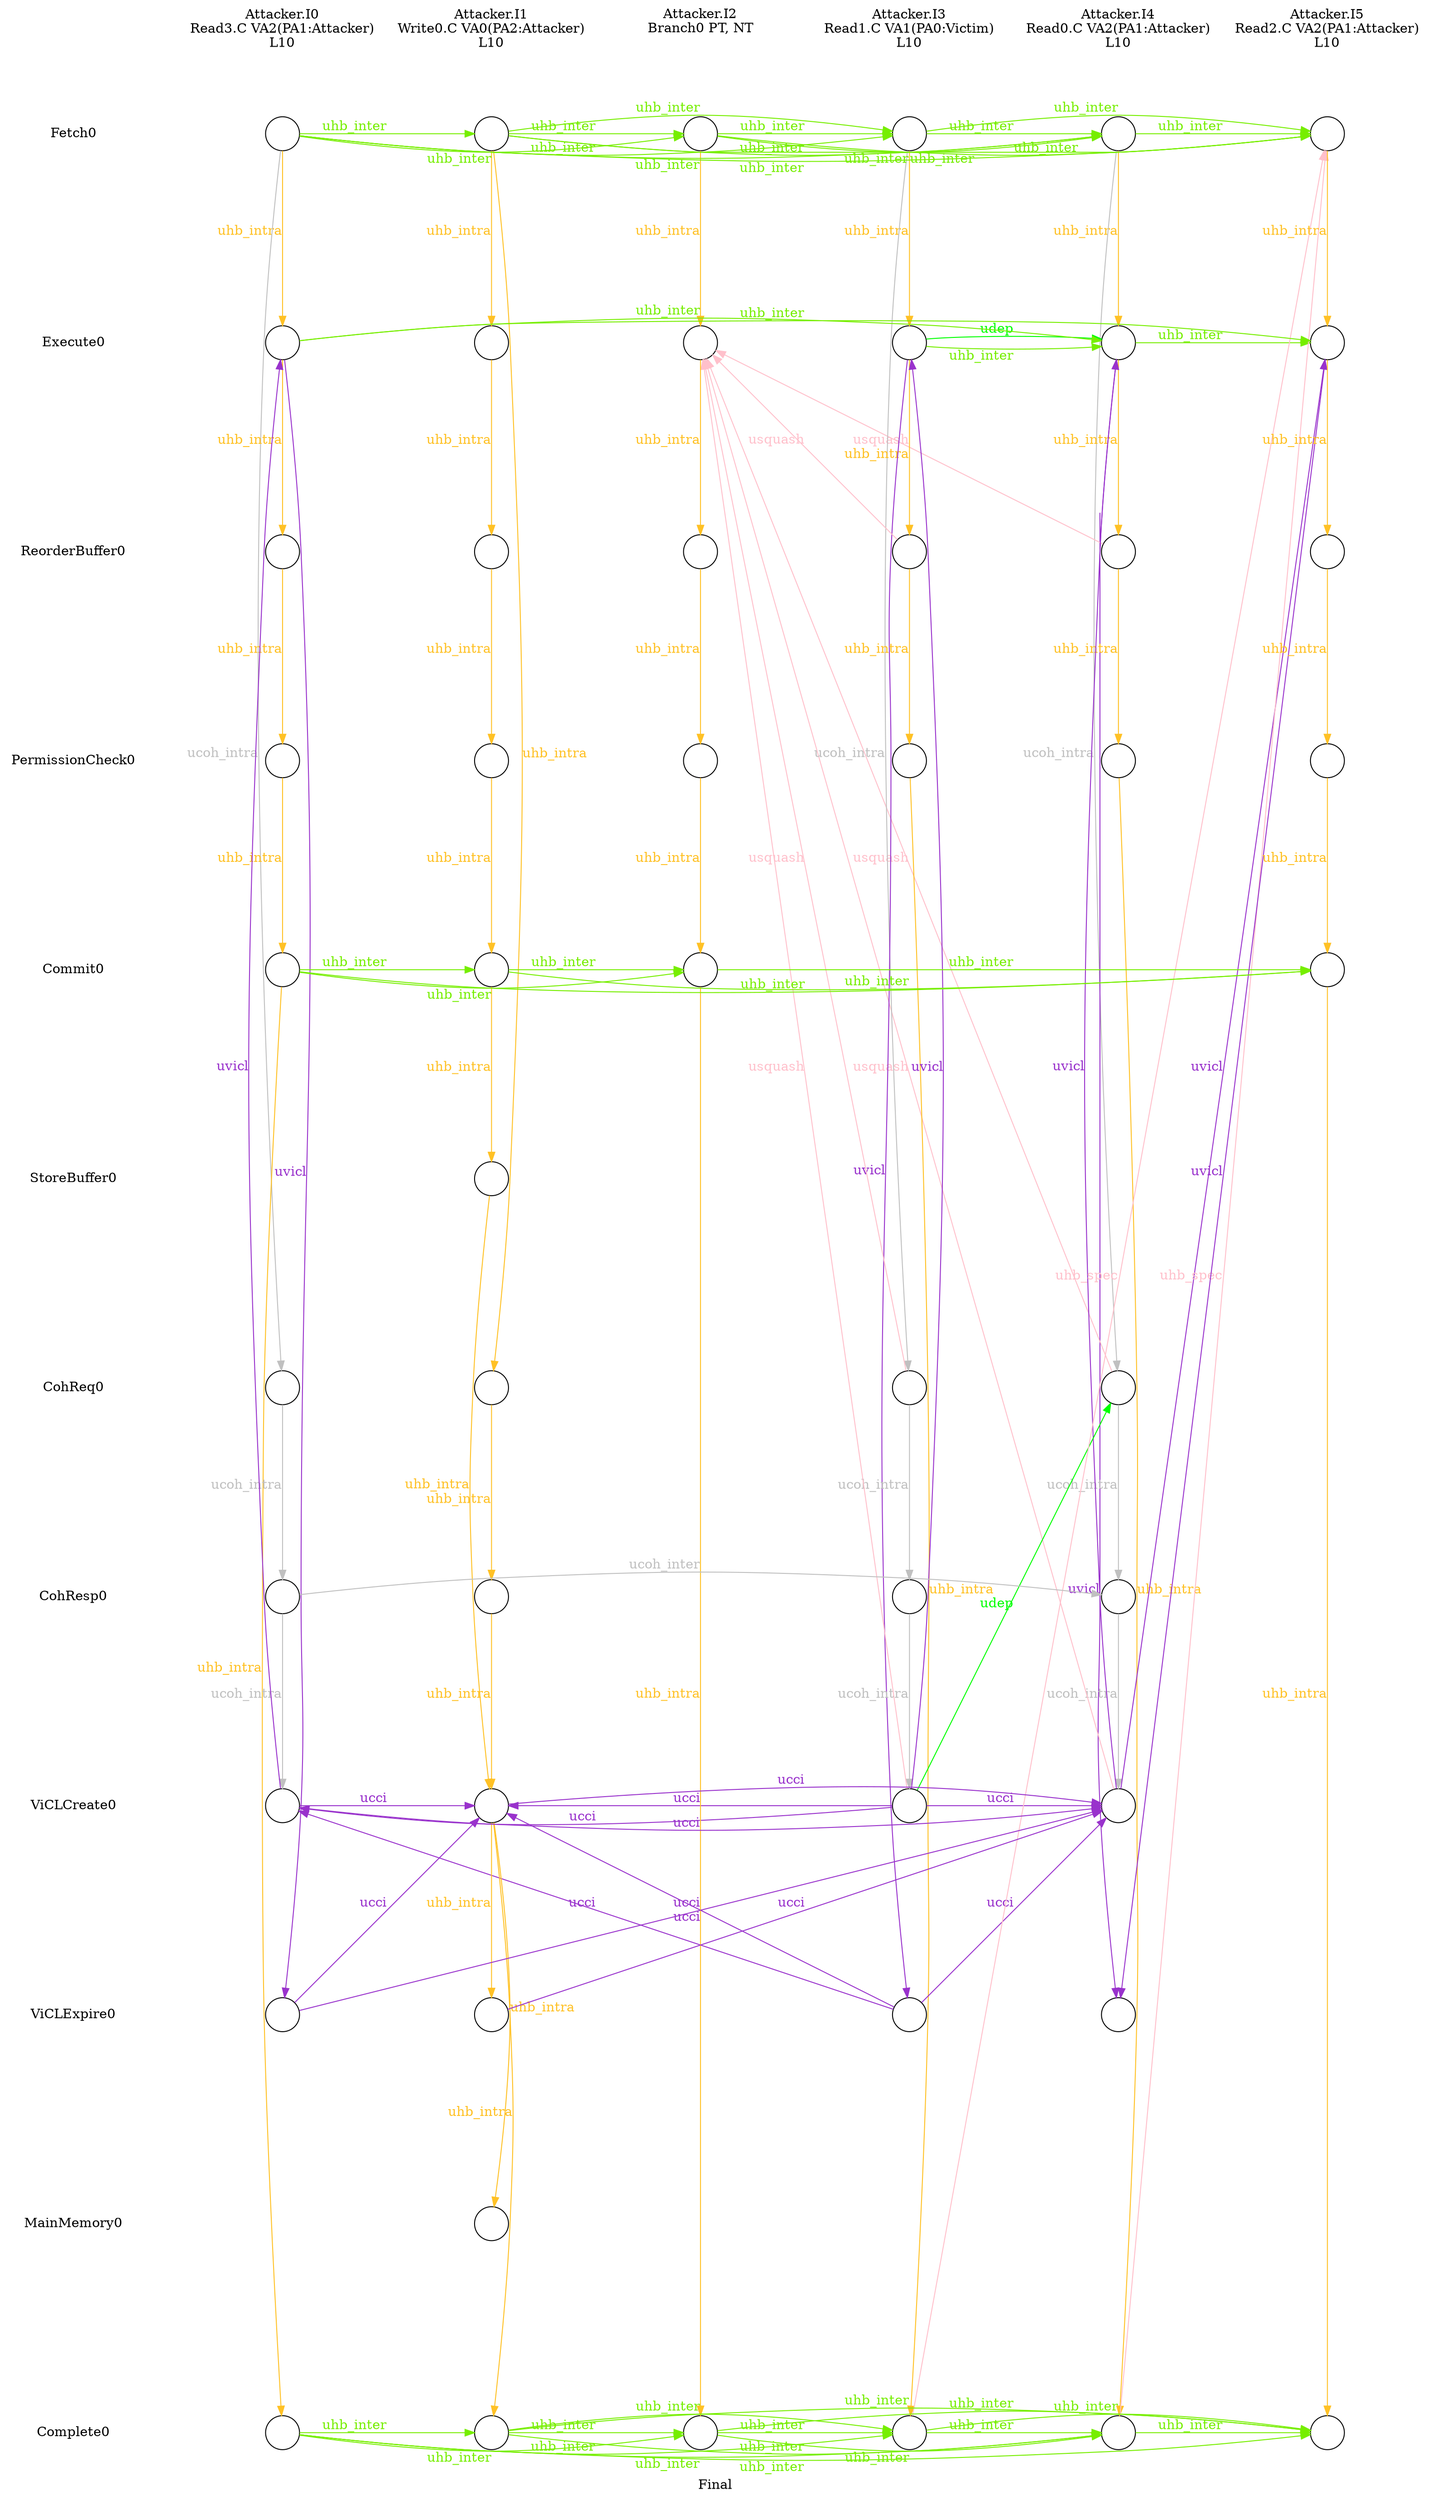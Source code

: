 digraph G {
	layout=neato;
	overlap=scale;
	splines=true;
	label="Final";
	n0_0_label [label="Attacker.I0\nRead3.C VA2(PA1:Attacker)\nL10\n";pos="1,0.5!";shape=none];
	n1_0_label [label="Attacker.I1\nWrite0.C VA0(PA2:Attacker)\nL10\n";pos="2,0.5!";shape=none];
	n2_0_label [label="Attacker.I2\nBranch0 PT, NT\n\n";pos="3,0.5!";shape=none];
	n3_0_label [label="Attacker.I3\nRead1.C VA1(PA0:Victim)\nL10\n";pos="4,0.5!";shape=none];
	n4_0_label [label="Attacker.I4\nRead0.C VA2(PA1:Attacker)\nL10\n";pos="5,0.5!";shape=none];
	n5_0_label [label="Attacker.I5\nRead2.C VA2(PA1:Attacker)\nL10\n";pos="6,0.5!";shape=none];
	l0_8_label [label="ViCLCreate0";pos="0,-8!";shape=none];
	l0_7_label [label="CohResp0";pos="0,-7!";shape=none];
	l0_3_label [label="PermissionCheck0";pos="0,-3!";shape=none];
	l0_4_label [label="Commit0";pos="0,-4!";shape=none];
	l0_5_label [label="StoreBuffer0";pos="0,-5!";shape=none];
	l0_10_label [label="MainMemory0";pos="0,-10!";shape=none];
	l0_2_label [label="ReorderBuffer0";pos="0,-2!";shape=none];
	l0_6_label [label="CohReq0";pos="0,-6!";shape=none];
	l0_11_label [label="Complete0";pos="0,-11!";shape=none];
	l0_1_label [label="Execute0";pos="0,-1!";shape=none];
	l0_9_label [label="ViCLExpire0";pos="0,-9!";shape=none];
	l0_0_label [label="Fetch0";pos="0,-0!";shape=none];
	n4_0_0_0_Read0_at_0_0 [shape=circle;label="";pos="5,-0!";];
	n4_0_0_0_Read0_at_0_1 [shape=circle;label="";pos="5,-1!";];
	n4_0_0_0_Read0_at_0_2 [shape=circle;label="";pos="5,-2!";];
	n4_0_0_0_Read0_at_0_3 [shape=circle;label="";pos="5,-3!";];
	n4_0_0_0_Read0_at_0_6 [shape=circle;label="";pos="5,-6!";];
	n4_0_0_0_Read0_at_0_7 [shape=circle;label="";pos="5,-7!";];
	n4_0_0_0_Read0_at_0_8 [shape=circle;label="";pos="5,-8!";];
	n4_0_0_0_Read0_at_0_9 [shape=circle;label="";pos="5,-9!";];
	n4_0_0_0_Read0_at_0_11 [shape=circle;label="";pos="5,-11!";];
	n3_0_0_0_Read1_at_0_0 [shape=circle;label="";pos="4,-0!";];
	n3_0_0_0_Read1_at_0_1 [shape=circle;label="";pos="4,-1!";];
	n3_0_0_0_Read1_at_0_2 [shape=circle;label="";pos="4,-2!";];
	n3_0_0_0_Read1_at_0_3 [shape=circle;label="";pos="4,-3!";];
	n3_0_0_0_Read1_at_0_6 [shape=circle;label="";pos="4,-6!";];
	n3_0_0_0_Read1_at_0_7 [shape=circle;label="";pos="4,-7!";];
	n3_0_0_0_Read1_at_0_8 [shape=circle;label="";pos="4,-8!";];
	n3_0_0_0_Read1_at_0_9 [shape=circle;label="";pos="4,-9!";];
	n3_0_0_0_Read1_at_0_11 [shape=circle;label="";pos="4,-11!";];
	n2_0_0_0_Branch0_at_0_0 [shape=circle;label="";pos="3,-0!";];
	n2_0_0_0_Branch0_at_0_1 [shape=circle;label="";pos="3,-1!";];
	n2_0_0_0_Branch0_at_0_2 [shape=circle;label="";pos="3,-2!";];
	n2_0_0_0_Branch0_at_0_3 [shape=circle;label="";pos="3,-3!";];
	n2_0_0_0_Branch0_at_0_4 [shape=circle;label="";pos="3,-4!";];
	n2_0_0_0_Branch0_at_0_11 [shape=circle;label="";pos="3,-11!";];
	n1_0_0_0_Write0_at_0_0 [shape=circle;label="";pos="2,-0!";];
	n1_0_0_0_Write0_at_0_1 [shape=circle;label="";pos="2,-1!";];
	n1_0_0_0_Write0_at_0_2 [shape=circle;label="";pos="2,-2!";];
	n1_0_0_0_Write0_at_0_3 [shape=circle;label="";pos="2,-3!";];
	n1_0_0_0_Write0_at_0_4 [shape=circle;label="";pos="2,-4!";];
	n1_0_0_0_Write0_at_0_5 [shape=circle;label="";pos="2,-5!";];
	n1_0_0_0_Write0_at_0_6 [shape=circle;label="";pos="2,-6!";];
	n1_0_0_0_Write0_at_0_7 [shape=circle;label="";pos="2,-7!";];
	n1_0_0_0_Write0_at_0_8 [shape=circle;label="";pos="2,-8!";];
	n1_0_0_0_Write0_at_0_9 [shape=circle;label="";pos="2,-9!";];
	n1_0_0_0_Write0_at_0_10 [shape=circle;label="";pos="2,-10!";];
	n1_0_0_0_Write0_at_0_11 [shape=circle;label="";pos="2,-11!";];
	n5_0_0_0_Read2_at_0_0 [shape=circle;label="";pos="6,-0!";];
	n5_0_0_0_Read2_at_0_1 [shape=circle;label="";pos="6,-1!";];
	n5_0_0_0_Read2_at_0_2 [shape=circle;label="";pos="6,-2!";];
	n5_0_0_0_Read2_at_0_3 [shape=circle;label="";pos="6,-3!";];
	n5_0_0_0_Read2_at_0_4 [shape=circle;label="";pos="6,-4!";];
	n5_0_0_0_Read2_at_0_11 [shape=circle;label="";pos="6,-11!";];
	n0_0_0_0_Read3_at_0_0 [shape=circle;label="";pos="1,-0!";];
	n0_0_0_0_Read3_at_0_1 [shape=circle;label="";pos="1,-1!";];
	n0_0_0_0_Read3_at_0_2 [shape=circle;label="";pos="1,-2!";];
	n0_0_0_0_Read3_at_0_3 [shape=circle;label="";pos="1,-3!";];
	n0_0_0_0_Read3_at_0_4 [shape=circle;label="";pos="1,-4!";];
	n0_0_0_0_Read3_at_0_6 [shape=circle;label="";pos="1,-6!";];
	n0_0_0_0_Read3_at_0_7 [shape=circle;label="";pos="1,-7!";];
	n0_0_0_0_Read3_at_0_8 [shape=circle;label="";pos="1,-8!";];
	n0_0_0_0_Read3_at_0_9 [shape=circle;label="";pos="1,-9!";];
	n0_0_0_0_Read3_at_0_11 [shape=circle;label="";pos="1,-11!";];
	n4_0_0_0_Read0_at_0_2 -> n2_0_0_0_Branch0_at_0_1[label="usquash";constraint=false;color="pink";fontcolor="pink";];
	n4_0_0_0_Read0_at_0_6 -> n2_0_0_0_Branch0_at_0_1[label="usquash";constraint=false;color="pink";fontcolor="pink";];
	n4_0_0_0_Read0_at_0_8 -> n2_0_0_0_Branch0_at_0_1[label="usquash";constraint=false;color="pink";fontcolor="pink";];
	n3_0_0_0_Read1_at_0_2 -> n2_0_0_0_Branch0_at_0_1[label="usquash";constraint=false;color="pink";fontcolor="pink";];
	n3_0_0_0_Read1_at_0_6 -> n2_0_0_0_Branch0_at_0_1[label="usquash";constraint=false;color="pink";fontcolor="pink";];
	n3_0_0_0_Read1_at_0_8 -> n2_0_0_0_Branch0_at_0_1[label="usquash";constraint=false;color="pink";fontcolor="pink";];
	n3_0_0_0_Read1_at_0_1 -> n4_0_0_0_Read0_at_0_1[label="udep";constraint=false;color="green";fontcolor="green";];
	n3_0_0_0_Read1_at_0_8 -> n4_0_0_0_Read0_at_0_6[label="udep";constraint=false;color="green";fontcolor="green";];
	n4_0_0_0_Read0_at_0_11 -> n5_0_0_0_Read2_at_0_0[label="uhb_spec";constraint=false;color="pink";fontcolor="pink";];
	n3_0_0_0_Read1_at_0_11 -> n5_0_0_0_Read2_at_0_0[label="uhb_spec";constraint=false;color="pink";fontcolor="pink";];
	n4_0_0_0_Read0_at_0_0 -> n4_0_0_0_Read0_at_0_1[label="uhb_intra";constraint=false;color="goldenrod1";fontcolor="goldenrod1";];
	n4_0_0_0_Read0_at_0_1 -> n4_0_0_0_Read0_at_0_2[label="uhb_intra";constraint=false;color="goldenrod1";fontcolor="goldenrod1";];
	n4_0_0_0_Read0_at_0_2 -> n4_0_0_0_Read0_at_0_3[label="uhb_intra";constraint=false;color="goldenrod1";fontcolor="goldenrod1";];
	n4_0_0_0_Read0_at_0_3 -> n4_0_0_0_Read0_at_0_11[label="uhb_intra";constraint=false;color="goldenrod1";fontcolor="goldenrod1";];
	n3_0_0_0_Read1_at_0_0 -> n3_0_0_0_Read1_at_0_1[label="uhb_intra";constraint=false;color="goldenrod1";fontcolor="goldenrod1";];
	n3_0_0_0_Read1_at_0_1 -> n3_0_0_0_Read1_at_0_2[label="uhb_intra";constraint=false;color="goldenrod1";fontcolor="goldenrod1";];
	n3_0_0_0_Read1_at_0_2 -> n3_0_0_0_Read1_at_0_3[label="uhb_intra";constraint=false;color="goldenrod1";fontcolor="goldenrod1";];
	n3_0_0_0_Read1_at_0_3 -> n3_0_0_0_Read1_at_0_11[label="uhb_intra";constraint=false;color="goldenrod1";fontcolor="goldenrod1";];
	n2_0_0_0_Branch0_at_0_0 -> n2_0_0_0_Branch0_at_0_1[label="uhb_intra";constraint=false;color="goldenrod1";fontcolor="goldenrod1";];
	n2_0_0_0_Branch0_at_0_1 -> n2_0_0_0_Branch0_at_0_2[label="uhb_intra";constraint=false;color="goldenrod1";fontcolor="goldenrod1";];
	n2_0_0_0_Branch0_at_0_2 -> n2_0_0_0_Branch0_at_0_3[label="uhb_intra";constraint=false;color="goldenrod1";fontcolor="goldenrod1";];
	n2_0_0_0_Branch0_at_0_3 -> n2_0_0_0_Branch0_at_0_4[label="uhb_intra";constraint=false;color="goldenrod1";fontcolor="goldenrod1";];
	n2_0_0_0_Branch0_at_0_4 -> n2_0_0_0_Branch0_at_0_11[label="uhb_intra";constraint=false;color="goldenrod1";fontcolor="goldenrod1";];
	n1_0_0_0_Write0_at_0_0 -> n1_0_0_0_Write0_at_0_1[label="uhb_intra";constraint=false;color="goldenrod1";fontcolor="goldenrod1";];
	n1_0_0_0_Write0_at_0_0 -> n1_0_0_0_Write0_at_0_6[label="uhb_intra";constraint=false;color="goldenrod1";fontcolor="goldenrod1";];
	n1_0_0_0_Write0_at_0_1 -> n1_0_0_0_Write0_at_0_2[label="uhb_intra";constraint=false;color="goldenrod1";fontcolor="goldenrod1";];
	n1_0_0_0_Write0_at_0_2 -> n1_0_0_0_Write0_at_0_3[label="uhb_intra";constraint=false;color="goldenrod1";fontcolor="goldenrod1";];
	n1_0_0_0_Write0_at_0_3 -> n1_0_0_0_Write0_at_0_4[label="uhb_intra";constraint=false;color="goldenrod1";fontcolor="goldenrod1";];
	n1_0_0_0_Write0_at_0_4 -> n1_0_0_0_Write0_at_0_5[label="uhb_intra";constraint=false;color="goldenrod1";fontcolor="goldenrod1";];
	n1_0_0_0_Write0_at_0_5 -> n1_0_0_0_Write0_at_0_8[label="uhb_intra";constraint=false;color="goldenrod1";fontcolor="goldenrod1";];
	n1_0_0_0_Write0_at_0_6 -> n1_0_0_0_Write0_at_0_7[label="uhb_intra";constraint=false;color="goldenrod1";fontcolor="goldenrod1";];
	n1_0_0_0_Write0_at_0_7 -> n1_0_0_0_Write0_at_0_8[label="uhb_intra";constraint=false;color="goldenrod1";fontcolor="goldenrod1";];
	n1_0_0_0_Write0_at_0_8 -> n1_0_0_0_Write0_at_0_9[label="uhb_intra";constraint=false;color="goldenrod1";fontcolor="goldenrod1";];
	n1_0_0_0_Write0_at_0_8 -> n1_0_0_0_Write0_at_0_10[label="uhb_intra";constraint=false;color="goldenrod1";fontcolor="goldenrod1";];
	n1_0_0_0_Write0_at_0_8 -> n1_0_0_0_Write0_at_0_11[label="uhb_intra";constraint=false;color="goldenrod1";fontcolor="goldenrod1";];
	n5_0_0_0_Read2_at_0_0 -> n5_0_0_0_Read2_at_0_1[label="uhb_intra";constraint=false;color="goldenrod1";fontcolor="goldenrod1";];
	n5_0_0_0_Read2_at_0_1 -> n5_0_0_0_Read2_at_0_2[label="uhb_intra";constraint=false;color="goldenrod1";fontcolor="goldenrod1";];
	n5_0_0_0_Read2_at_0_2 -> n5_0_0_0_Read2_at_0_3[label="uhb_intra";constraint=false;color="goldenrod1";fontcolor="goldenrod1";];
	n5_0_0_0_Read2_at_0_3 -> n5_0_0_0_Read2_at_0_4[label="uhb_intra";constraint=false;color="goldenrod1";fontcolor="goldenrod1";];
	n5_0_0_0_Read2_at_0_4 -> n5_0_0_0_Read2_at_0_11[label="uhb_intra";constraint=false;color="goldenrod1";fontcolor="goldenrod1";];
	n0_0_0_0_Read3_at_0_0 -> n0_0_0_0_Read3_at_0_1[label="uhb_intra";constraint=false;color="goldenrod1";fontcolor="goldenrod1";];
	n0_0_0_0_Read3_at_0_1 -> n0_0_0_0_Read3_at_0_2[label="uhb_intra";constraint=false;color="goldenrod1";fontcolor="goldenrod1";];
	n0_0_0_0_Read3_at_0_2 -> n0_0_0_0_Read3_at_0_3[label="uhb_intra";constraint=false;color="goldenrod1";fontcolor="goldenrod1";];
	n0_0_0_0_Read3_at_0_3 -> n0_0_0_0_Read3_at_0_4[label="uhb_intra";constraint=false;color="goldenrod1";fontcolor="goldenrod1";];
	n0_0_0_0_Read3_at_0_4 -> n0_0_0_0_Read3_at_0_11[label="uhb_intra";constraint=false;color="goldenrod1";fontcolor="goldenrod1";];
	n0_0_0_0_Read3_at_0_7 -> n4_0_0_0_Read0_at_0_7[label="ucoh_inter";constraint=false;color="gray";fontcolor="gray";];
	n4_0_0_0_Read0_at_0_0 -> n5_0_0_0_Read2_at_0_0[label="uhb_inter";constraint=false;color="chartreuse2";fontcolor="chartreuse2";];
	n4_0_0_0_Read0_at_0_1 -> n5_0_0_0_Read2_at_0_1[label="uhb_inter";constraint=false;color="chartreuse2";fontcolor="chartreuse2";];
	n4_0_0_0_Read0_at_0_11 -> n5_0_0_0_Read2_at_0_11[label="uhb_inter";constraint=false;color="chartreuse2";fontcolor="chartreuse2";];
	n3_0_0_0_Read1_at_0_0 -> n4_0_0_0_Read0_at_0_0[label="uhb_inter";constraint=false;color="chartreuse2";fontcolor="chartreuse2";];
	n3_0_0_0_Read1_at_0_0 -> n5_0_0_0_Read2_at_0_0[label="uhb_inter";constraint=false;color="chartreuse2";fontcolor="chartreuse2";];
	n3_0_0_0_Read1_at_0_1 -> n4_0_0_0_Read0_at_0_1[label="uhb_inter";constraint=false;color="chartreuse2";fontcolor="chartreuse2";];
	n3_0_0_0_Read1_at_0_11 -> n4_0_0_0_Read0_at_0_11[label="uhb_inter";constraint=false;color="chartreuse2";fontcolor="chartreuse2";];
	n3_0_0_0_Read1_at_0_11 -> n5_0_0_0_Read2_at_0_11[label="uhb_inter";constraint=false;color="chartreuse2";fontcolor="chartreuse2";];
	n2_0_0_0_Branch0_at_0_0 -> n4_0_0_0_Read0_at_0_0[label="uhb_inter";constraint=false;color="chartreuse2";fontcolor="chartreuse2";];
	n2_0_0_0_Branch0_at_0_0 -> n3_0_0_0_Read1_at_0_0[label="uhb_inter";constraint=false;color="chartreuse2";fontcolor="chartreuse2";];
	n2_0_0_0_Branch0_at_0_0 -> n5_0_0_0_Read2_at_0_0[label="uhb_inter";constraint=false;color="chartreuse2";fontcolor="chartreuse2";];
	n2_0_0_0_Branch0_at_0_4 -> n5_0_0_0_Read2_at_0_4[label="uhb_inter";constraint=false;color="chartreuse2";fontcolor="chartreuse2";];
	n2_0_0_0_Branch0_at_0_11 -> n4_0_0_0_Read0_at_0_11[label="uhb_inter";constraint=false;color="chartreuse2";fontcolor="chartreuse2";];
	n2_0_0_0_Branch0_at_0_11 -> n3_0_0_0_Read1_at_0_11[label="uhb_inter";constraint=false;color="chartreuse2";fontcolor="chartreuse2";];
	n2_0_0_0_Branch0_at_0_11 -> n5_0_0_0_Read2_at_0_11[label="uhb_inter";constraint=false;color="chartreuse2";fontcolor="chartreuse2";];
	n1_0_0_0_Write0_at_0_0 -> n4_0_0_0_Read0_at_0_0[label="uhb_inter";constraint=false;color="chartreuse2";fontcolor="chartreuse2";];
	n1_0_0_0_Write0_at_0_0 -> n3_0_0_0_Read1_at_0_0[label="uhb_inter";constraint=false;color="chartreuse2";fontcolor="chartreuse2";];
	n1_0_0_0_Write0_at_0_0 -> n2_0_0_0_Branch0_at_0_0[label="uhb_inter";constraint=false;color="chartreuse2";fontcolor="chartreuse2";];
	n1_0_0_0_Write0_at_0_0 -> n5_0_0_0_Read2_at_0_0[label="uhb_inter";constraint=false;color="chartreuse2";fontcolor="chartreuse2";];
	n1_0_0_0_Write0_at_0_4 -> n2_0_0_0_Branch0_at_0_4[label="uhb_inter";constraint=false;color="chartreuse2";fontcolor="chartreuse2";];
	n1_0_0_0_Write0_at_0_4 -> n5_0_0_0_Read2_at_0_4[label="uhb_inter";constraint=false;color="chartreuse2";fontcolor="chartreuse2";];
	n1_0_0_0_Write0_at_0_11 -> n4_0_0_0_Read0_at_0_11[label="uhb_inter";constraint=false;color="chartreuse2";fontcolor="chartreuse2";];
	n1_0_0_0_Write0_at_0_11 -> n3_0_0_0_Read1_at_0_11[label="uhb_inter";constraint=false;color="chartreuse2";fontcolor="chartreuse2";];
	n1_0_0_0_Write0_at_0_11 -> n2_0_0_0_Branch0_at_0_11[label="uhb_inter";constraint=false;color="chartreuse2";fontcolor="chartreuse2";];
	n1_0_0_0_Write0_at_0_11 -> n5_0_0_0_Read2_at_0_11[label="uhb_inter";constraint=false;color="chartreuse2";fontcolor="chartreuse2";];
	n0_0_0_0_Read3_at_0_0 -> n4_0_0_0_Read0_at_0_0[label="uhb_inter";constraint=false;color="chartreuse2";fontcolor="chartreuse2";];
	n0_0_0_0_Read3_at_0_0 -> n3_0_0_0_Read1_at_0_0[label="uhb_inter";constraint=false;color="chartreuse2";fontcolor="chartreuse2";];
	n0_0_0_0_Read3_at_0_0 -> n2_0_0_0_Branch0_at_0_0[label="uhb_inter";constraint=false;color="chartreuse2";fontcolor="chartreuse2";];
	n0_0_0_0_Read3_at_0_0 -> n1_0_0_0_Write0_at_0_0[label="uhb_inter";constraint=false;color="chartreuse2";fontcolor="chartreuse2";];
	n0_0_0_0_Read3_at_0_0 -> n5_0_0_0_Read2_at_0_0[label="uhb_inter";constraint=false;color="chartreuse2";fontcolor="chartreuse2";];
	n0_0_0_0_Read3_at_0_1 -> n4_0_0_0_Read0_at_0_1[label="uhb_inter";constraint=false;color="chartreuse2";fontcolor="chartreuse2";];
	n0_0_0_0_Read3_at_0_1 -> n5_0_0_0_Read2_at_0_1[label="uhb_inter";constraint=false;color="chartreuse2";fontcolor="chartreuse2";];
	n0_0_0_0_Read3_at_0_4 -> n2_0_0_0_Branch0_at_0_4[label="uhb_inter";constraint=false;color="chartreuse2";fontcolor="chartreuse2";];
	n0_0_0_0_Read3_at_0_4 -> n1_0_0_0_Write0_at_0_4[label="uhb_inter";constraint=false;color="chartreuse2";fontcolor="chartreuse2";];
	n0_0_0_0_Read3_at_0_4 -> n5_0_0_0_Read2_at_0_4[label="uhb_inter";constraint=false;color="chartreuse2";fontcolor="chartreuse2";];
	n0_0_0_0_Read3_at_0_11 -> n4_0_0_0_Read0_at_0_11[label="uhb_inter";constraint=false;color="chartreuse2";fontcolor="chartreuse2";];
	n0_0_0_0_Read3_at_0_11 -> n3_0_0_0_Read1_at_0_11[label="uhb_inter";constraint=false;color="chartreuse2";fontcolor="chartreuse2";];
	n0_0_0_0_Read3_at_0_11 -> n2_0_0_0_Branch0_at_0_11[label="uhb_inter";constraint=false;color="chartreuse2";fontcolor="chartreuse2";];
	n0_0_0_0_Read3_at_0_11 -> n1_0_0_0_Write0_at_0_11[label="uhb_inter";constraint=false;color="chartreuse2";fontcolor="chartreuse2";];
	n0_0_0_0_Read3_at_0_11 -> n5_0_0_0_Read2_at_0_11[label="uhb_inter";constraint=false;color="chartreuse2";fontcolor="chartreuse2";];
	n4_0_0_0_Read0_at_0_1 -> n4_0_0_0_Read0_at_0_9[label="uvicl";constraint=false;color="darkorchid";fontcolor="darkorchid";];
	n4_0_0_0_Read0_at_0_8 -> n4_0_0_0_Read0_at_0_1[label="uvicl";constraint=false;color="darkorchid";fontcolor="darkorchid";];
	n4_0_0_0_Read0_at_0_8 -> n5_0_0_0_Read2_at_0_1[label="uvicl";constraint=false;color="darkorchid";fontcolor="darkorchid";];
	n3_0_0_0_Read1_at_0_1 -> n3_0_0_0_Read1_at_0_9[label="uvicl";constraint=false;color="darkorchid";fontcolor="darkorchid";];
	n3_0_0_0_Read1_at_0_8 -> n3_0_0_0_Read1_at_0_1[label="uvicl";constraint=false;color="darkorchid";fontcolor="darkorchid";];
	n5_0_0_0_Read2_at_0_1 -> n4_0_0_0_Read0_at_0_9[label="uvicl";constraint=false;color="darkorchid";fontcolor="darkorchid";];
	n0_0_0_0_Read3_at_0_1 -> n0_0_0_0_Read3_at_0_9[label="uvicl";constraint=false;color="darkorchid";fontcolor="darkorchid";];
	n0_0_0_0_Read3_at_0_8 -> n0_0_0_0_Read3_at_0_1[label="uvicl";constraint=false;color="darkorchid";fontcolor="darkorchid";];
	n3_0_0_0_Read1_at_0_8 -> n4_0_0_0_Read0_at_0_8[label="ucci";constraint=false;color="darkorchid";fontcolor="darkorchid";];
	n3_0_0_0_Read1_at_0_8 -> n1_0_0_0_Write0_at_0_8[label="ucci";constraint=false;color="darkorchid";fontcolor="darkorchid";];
	n3_0_0_0_Read1_at_0_8 -> n0_0_0_0_Read3_at_0_8[label="ucci";constraint=false;color="darkorchid";fontcolor="darkorchid";];
	n3_0_0_0_Read1_at_0_9 -> n4_0_0_0_Read0_at_0_8[label="ucci";constraint=false;color="darkorchid";fontcolor="darkorchid";];
	n3_0_0_0_Read1_at_0_9 -> n1_0_0_0_Write0_at_0_8[label="ucci";constraint=false;color="darkorchid";fontcolor="darkorchid";];
	n3_0_0_0_Read1_at_0_9 -> n0_0_0_0_Read3_at_0_8[label="ucci";constraint=false;color="darkorchid";fontcolor="darkorchid";];
	n1_0_0_0_Write0_at_0_8 -> n4_0_0_0_Read0_at_0_8[label="ucci";constraint=false;color="darkorchid";fontcolor="darkorchid";];
	n1_0_0_0_Write0_at_0_9 -> n4_0_0_0_Read0_at_0_8[label="ucci";constraint=false;color="darkorchid";fontcolor="darkorchid";];
	n0_0_0_0_Read3_at_0_8 -> n4_0_0_0_Read0_at_0_8[label="ucci";constraint=false;color="darkorchid";fontcolor="darkorchid";];
	n0_0_0_0_Read3_at_0_8 -> n1_0_0_0_Write0_at_0_8[label="ucci";constraint=false;color="darkorchid";fontcolor="darkorchid";];
	n0_0_0_0_Read3_at_0_9 -> n4_0_0_0_Read0_at_0_8[label="ucci";constraint=false;color="darkorchid";fontcolor="darkorchid";];
	n0_0_0_0_Read3_at_0_9 -> n1_0_0_0_Write0_at_0_8[label="ucci";constraint=false;color="darkorchid";fontcolor="darkorchid";];
	n4_0_0_0_Read0_at_0_0 -> n4_0_0_0_Read0_at_0_6[label="ucoh_intra";constraint=false;color="gray";fontcolor="gray";];
	n4_0_0_0_Read0_at_0_6 -> n4_0_0_0_Read0_at_0_7[label="ucoh_intra";constraint=false;color="gray";fontcolor="gray";];
	n4_0_0_0_Read0_at_0_7 -> n4_0_0_0_Read0_at_0_8[label="ucoh_intra";constraint=false;color="gray";fontcolor="gray";];
	n3_0_0_0_Read1_at_0_0 -> n3_0_0_0_Read1_at_0_6[label="ucoh_intra";constraint=false;color="gray";fontcolor="gray";];
	n3_0_0_0_Read1_at_0_6 -> n3_0_0_0_Read1_at_0_7[label="ucoh_intra";constraint=false;color="gray";fontcolor="gray";];
	n3_0_0_0_Read1_at_0_7 -> n3_0_0_0_Read1_at_0_8[label="ucoh_intra";constraint=false;color="gray";fontcolor="gray";];
	n0_0_0_0_Read3_at_0_0 -> n0_0_0_0_Read3_at_0_6[label="ucoh_intra";constraint=false;color="gray";fontcolor="gray";];
	n0_0_0_0_Read3_at_0_6 -> n0_0_0_0_Read3_at_0_7[label="ucoh_intra";constraint=false;color="gray";fontcolor="gray";];
	n0_0_0_0_Read3_at_0_7 -> n0_0_0_0_Read3_at_0_8[label="ucoh_intra";constraint=false;color="gray";fontcolor="gray";];
}
